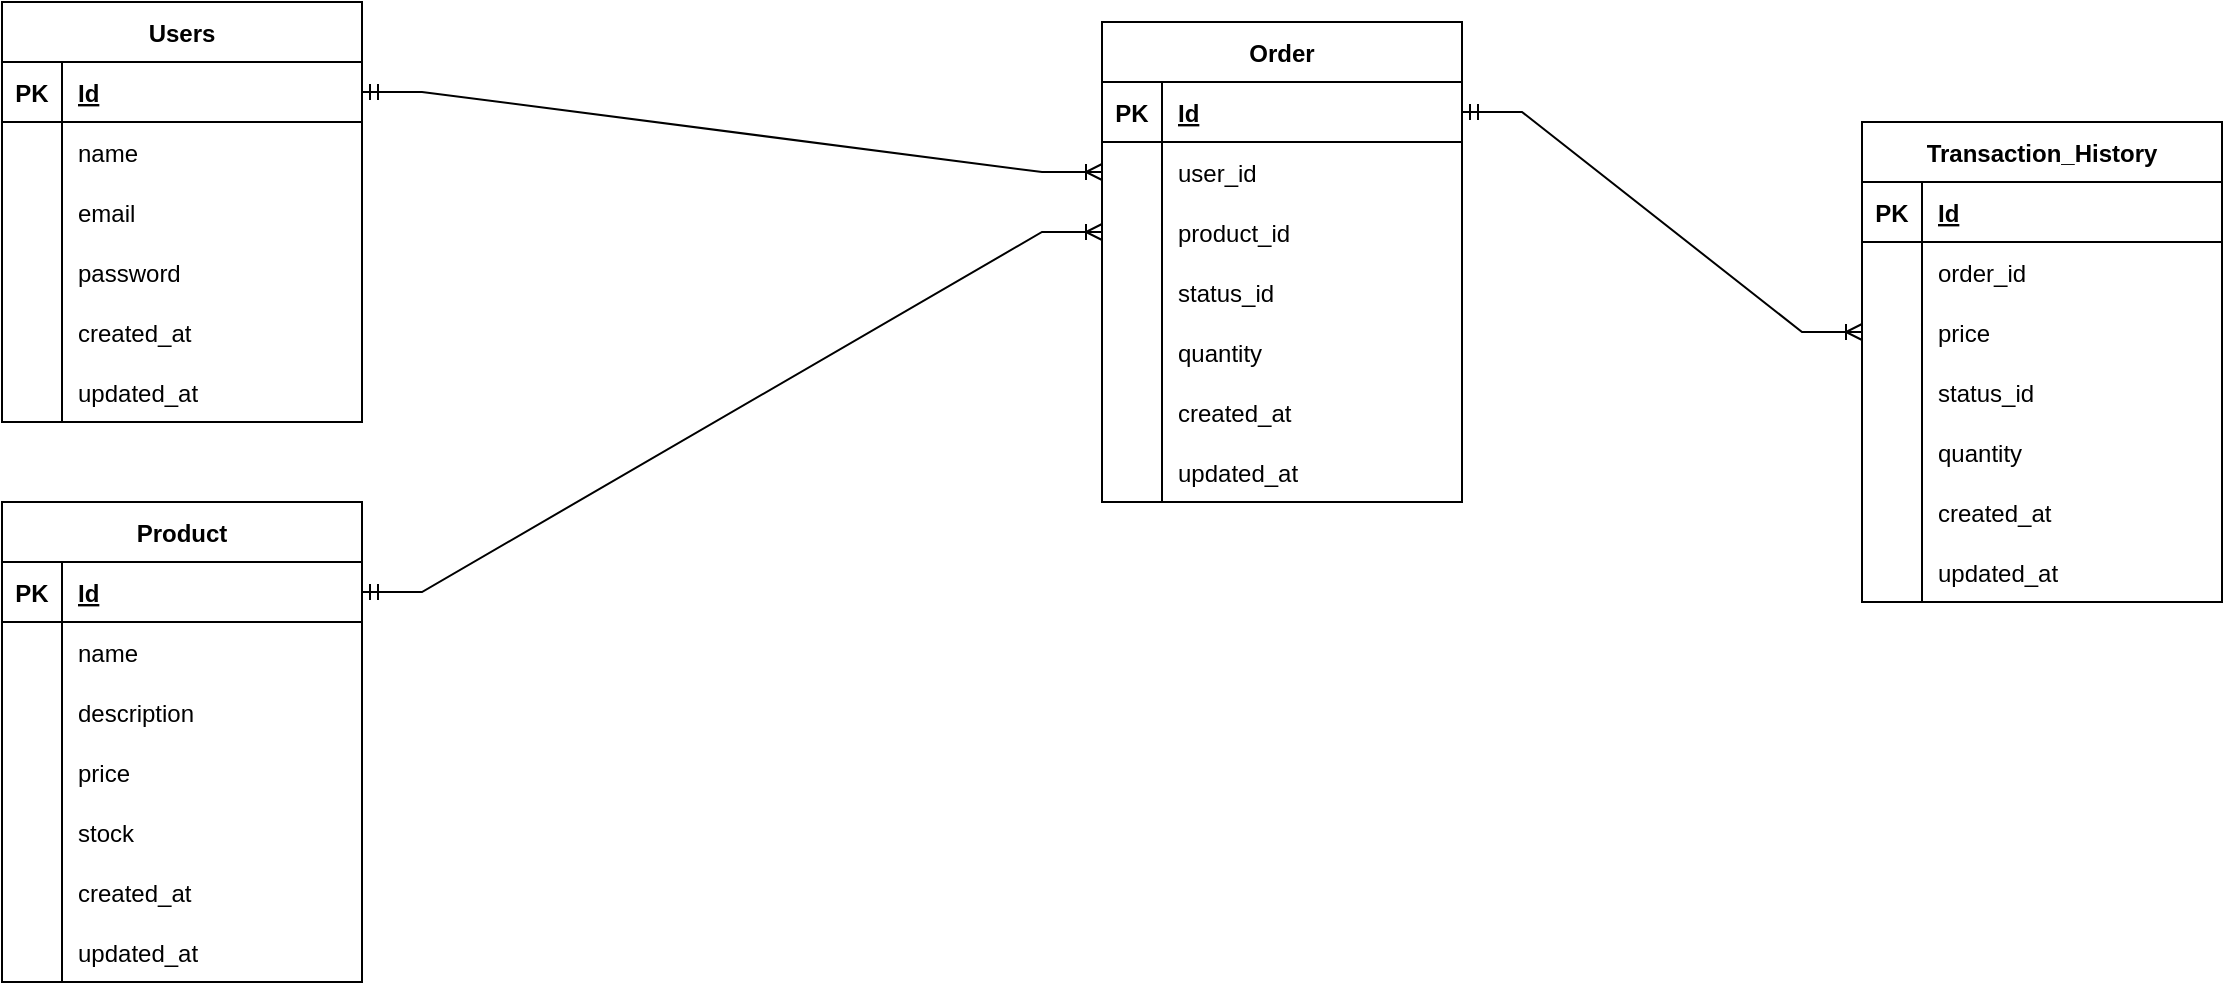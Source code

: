 <mxfile version="20.6.2" type="device"><diagram id="w8SFvjdXLHK2wFSuyOrP" name="ERD"><mxGraphModel dx="898" dy="417" grid="1" gridSize="10" guides="1" tooltips="1" connect="1" arrows="1" fold="1" page="1" pageScale="1" pageWidth="850" pageHeight="1100" math="0" shadow="0"><root><mxCell id="0"/><mxCell id="1" parent="0"/><mxCell id="UYQEgMNr6z1V1oFCzLZn-1" value="Users" style="shape=table;startSize=30;container=1;collapsible=1;childLayout=tableLayout;fixedRows=1;rowLines=0;fontStyle=1;align=center;resizeLast=1;" vertex="1" parent="1"><mxGeometry x="140" y="100" width="180" height="210" as="geometry"/></mxCell><mxCell id="UYQEgMNr6z1V1oFCzLZn-2" value="" style="shape=tableRow;horizontal=0;startSize=0;swimlaneHead=0;swimlaneBody=0;fillColor=none;collapsible=0;dropTarget=0;points=[[0,0.5],[1,0.5]];portConstraint=eastwest;top=0;left=0;right=0;bottom=1;" vertex="1" parent="UYQEgMNr6z1V1oFCzLZn-1"><mxGeometry y="30" width="180" height="30" as="geometry"/></mxCell><mxCell id="UYQEgMNr6z1V1oFCzLZn-3" value="PK" style="shape=partialRectangle;connectable=0;fillColor=none;top=0;left=0;bottom=0;right=0;fontStyle=1;overflow=hidden;" vertex="1" parent="UYQEgMNr6z1V1oFCzLZn-2"><mxGeometry width="30" height="30" as="geometry"><mxRectangle width="30" height="30" as="alternateBounds"/></mxGeometry></mxCell><mxCell id="UYQEgMNr6z1V1oFCzLZn-4" value="Id" style="shape=partialRectangle;connectable=0;fillColor=none;top=0;left=0;bottom=0;right=0;align=left;spacingLeft=6;fontStyle=5;overflow=hidden;" vertex="1" parent="UYQEgMNr6z1V1oFCzLZn-2"><mxGeometry x="30" width="150" height="30" as="geometry"><mxRectangle width="150" height="30" as="alternateBounds"/></mxGeometry></mxCell><mxCell id="UYQEgMNr6z1V1oFCzLZn-5" value="" style="shape=tableRow;horizontal=0;startSize=0;swimlaneHead=0;swimlaneBody=0;fillColor=none;collapsible=0;dropTarget=0;points=[[0,0.5],[1,0.5]];portConstraint=eastwest;top=0;left=0;right=0;bottom=0;" vertex="1" parent="UYQEgMNr6z1V1oFCzLZn-1"><mxGeometry y="60" width="180" height="30" as="geometry"/></mxCell><mxCell id="UYQEgMNr6z1V1oFCzLZn-6" value="" style="shape=partialRectangle;connectable=0;fillColor=none;top=0;left=0;bottom=0;right=0;editable=1;overflow=hidden;" vertex="1" parent="UYQEgMNr6z1V1oFCzLZn-5"><mxGeometry width="30" height="30" as="geometry"><mxRectangle width="30" height="30" as="alternateBounds"/></mxGeometry></mxCell><mxCell id="UYQEgMNr6z1V1oFCzLZn-7" value="name" style="shape=partialRectangle;connectable=0;fillColor=none;top=0;left=0;bottom=0;right=0;align=left;spacingLeft=6;overflow=hidden;" vertex="1" parent="UYQEgMNr6z1V1oFCzLZn-5"><mxGeometry x="30" width="150" height="30" as="geometry"><mxRectangle width="150" height="30" as="alternateBounds"/></mxGeometry></mxCell><mxCell id="UYQEgMNr6z1V1oFCzLZn-8" value="" style="shape=tableRow;horizontal=0;startSize=0;swimlaneHead=0;swimlaneBody=0;fillColor=none;collapsible=0;dropTarget=0;points=[[0,0.5],[1,0.5]];portConstraint=eastwest;top=0;left=0;right=0;bottom=0;" vertex="1" parent="UYQEgMNr6z1V1oFCzLZn-1"><mxGeometry y="90" width="180" height="30" as="geometry"/></mxCell><mxCell id="UYQEgMNr6z1V1oFCzLZn-9" value="" style="shape=partialRectangle;connectable=0;fillColor=none;top=0;left=0;bottom=0;right=0;editable=1;overflow=hidden;" vertex="1" parent="UYQEgMNr6z1V1oFCzLZn-8"><mxGeometry width="30" height="30" as="geometry"><mxRectangle width="30" height="30" as="alternateBounds"/></mxGeometry></mxCell><mxCell id="UYQEgMNr6z1V1oFCzLZn-10" value="email" style="shape=partialRectangle;connectable=0;fillColor=none;top=0;left=0;bottom=0;right=0;align=left;spacingLeft=6;overflow=hidden;" vertex="1" parent="UYQEgMNr6z1V1oFCzLZn-8"><mxGeometry x="30" width="150" height="30" as="geometry"><mxRectangle width="150" height="30" as="alternateBounds"/></mxGeometry></mxCell><mxCell id="UYQEgMNr6z1V1oFCzLZn-11" value="" style="shape=tableRow;horizontal=0;startSize=0;swimlaneHead=0;swimlaneBody=0;fillColor=none;collapsible=0;dropTarget=0;points=[[0,0.5],[1,0.5]];portConstraint=eastwest;top=0;left=0;right=0;bottom=0;" vertex="1" parent="UYQEgMNr6z1V1oFCzLZn-1"><mxGeometry y="120" width="180" height="30" as="geometry"/></mxCell><mxCell id="UYQEgMNr6z1V1oFCzLZn-12" value="" style="shape=partialRectangle;connectable=0;fillColor=none;top=0;left=0;bottom=0;right=0;editable=1;overflow=hidden;" vertex="1" parent="UYQEgMNr6z1V1oFCzLZn-11"><mxGeometry width="30" height="30" as="geometry"><mxRectangle width="30" height="30" as="alternateBounds"/></mxGeometry></mxCell><mxCell id="UYQEgMNr6z1V1oFCzLZn-13" value="password" style="shape=partialRectangle;connectable=0;fillColor=none;top=0;left=0;bottom=0;right=0;align=left;spacingLeft=6;overflow=hidden;" vertex="1" parent="UYQEgMNr6z1V1oFCzLZn-11"><mxGeometry x="30" width="150" height="30" as="geometry"><mxRectangle width="150" height="30" as="alternateBounds"/></mxGeometry></mxCell><mxCell id="UYQEgMNr6z1V1oFCzLZn-14" value="" style="shape=tableRow;horizontal=0;startSize=0;swimlaneHead=0;swimlaneBody=0;fillColor=none;collapsible=0;dropTarget=0;points=[[0,0.5],[1,0.5]];portConstraint=eastwest;top=0;left=0;right=0;bottom=0;" vertex="1" parent="UYQEgMNr6z1V1oFCzLZn-1"><mxGeometry y="150" width="180" height="30" as="geometry"/></mxCell><mxCell id="UYQEgMNr6z1V1oFCzLZn-15" value="" style="shape=partialRectangle;connectable=0;fillColor=none;top=0;left=0;bottom=0;right=0;editable=1;overflow=hidden;" vertex="1" parent="UYQEgMNr6z1V1oFCzLZn-14"><mxGeometry width="30" height="30" as="geometry"><mxRectangle width="30" height="30" as="alternateBounds"/></mxGeometry></mxCell><mxCell id="UYQEgMNr6z1V1oFCzLZn-16" value="created_at" style="shape=partialRectangle;connectable=0;fillColor=none;top=0;left=0;bottom=0;right=0;align=left;spacingLeft=6;overflow=hidden;" vertex="1" parent="UYQEgMNr6z1V1oFCzLZn-14"><mxGeometry x="30" width="150" height="30" as="geometry"><mxRectangle width="150" height="30" as="alternateBounds"/></mxGeometry></mxCell><mxCell id="UYQEgMNr6z1V1oFCzLZn-17" value="" style="shape=tableRow;horizontal=0;startSize=0;swimlaneHead=0;swimlaneBody=0;fillColor=none;collapsible=0;dropTarget=0;points=[[0,0.5],[1,0.5]];portConstraint=eastwest;top=0;left=0;right=0;bottom=0;" vertex="1" parent="UYQEgMNr6z1V1oFCzLZn-1"><mxGeometry y="180" width="180" height="30" as="geometry"/></mxCell><mxCell id="UYQEgMNr6z1V1oFCzLZn-18" value="" style="shape=partialRectangle;connectable=0;fillColor=none;top=0;left=0;bottom=0;right=0;editable=1;overflow=hidden;" vertex="1" parent="UYQEgMNr6z1V1oFCzLZn-17"><mxGeometry width="30" height="30" as="geometry"><mxRectangle width="30" height="30" as="alternateBounds"/></mxGeometry></mxCell><mxCell id="UYQEgMNr6z1V1oFCzLZn-19" value="updated_at" style="shape=partialRectangle;connectable=0;fillColor=none;top=0;left=0;bottom=0;right=0;align=left;spacingLeft=6;overflow=hidden;" vertex="1" parent="UYQEgMNr6z1V1oFCzLZn-17"><mxGeometry x="30" width="150" height="30" as="geometry"><mxRectangle width="150" height="30" as="alternateBounds"/></mxGeometry></mxCell><mxCell id="UYQEgMNr6z1V1oFCzLZn-20" value="Product" style="shape=table;startSize=30;container=1;collapsible=1;childLayout=tableLayout;fixedRows=1;rowLines=0;fontStyle=1;align=center;resizeLast=1;" vertex="1" parent="1"><mxGeometry x="140" y="350" width="180" height="240" as="geometry"/></mxCell><mxCell id="UYQEgMNr6z1V1oFCzLZn-21" value="" style="shape=tableRow;horizontal=0;startSize=0;swimlaneHead=0;swimlaneBody=0;fillColor=none;collapsible=0;dropTarget=0;points=[[0,0.5],[1,0.5]];portConstraint=eastwest;top=0;left=0;right=0;bottom=1;" vertex="1" parent="UYQEgMNr6z1V1oFCzLZn-20"><mxGeometry y="30" width="180" height="30" as="geometry"/></mxCell><mxCell id="UYQEgMNr6z1V1oFCzLZn-22" value="PK" style="shape=partialRectangle;connectable=0;fillColor=none;top=0;left=0;bottom=0;right=0;fontStyle=1;overflow=hidden;" vertex="1" parent="UYQEgMNr6z1V1oFCzLZn-21"><mxGeometry width="30" height="30" as="geometry"><mxRectangle width="30" height="30" as="alternateBounds"/></mxGeometry></mxCell><mxCell id="UYQEgMNr6z1V1oFCzLZn-23" value="Id" style="shape=partialRectangle;connectable=0;fillColor=none;top=0;left=0;bottom=0;right=0;align=left;spacingLeft=6;fontStyle=5;overflow=hidden;" vertex="1" parent="UYQEgMNr6z1V1oFCzLZn-21"><mxGeometry x="30" width="150" height="30" as="geometry"><mxRectangle width="150" height="30" as="alternateBounds"/></mxGeometry></mxCell><mxCell id="UYQEgMNr6z1V1oFCzLZn-24" value="" style="shape=tableRow;horizontal=0;startSize=0;swimlaneHead=0;swimlaneBody=0;fillColor=none;collapsible=0;dropTarget=0;points=[[0,0.5],[1,0.5]];portConstraint=eastwest;top=0;left=0;right=0;bottom=0;" vertex="1" parent="UYQEgMNr6z1V1oFCzLZn-20"><mxGeometry y="60" width="180" height="30" as="geometry"/></mxCell><mxCell id="UYQEgMNr6z1V1oFCzLZn-25" value="" style="shape=partialRectangle;connectable=0;fillColor=none;top=0;left=0;bottom=0;right=0;editable=1;overflow=hidden;" vertex="1" parent="UYQEgMNr6z1V1oFCzLZn-24"><mxGeometry width="30" height="30" as="geometry"><mxRectangle width="30" height="30" as="alternateBounds"/></mxGeometry></mxCell><mxCell id="UYQEgMNr6z1V1oFCzLZn-26" value="name" style="shape=partialRectangle;connectable=0;fillColor=none;top=0;left=0;bottom=0;right=0;align=left;spacingLeft=6;overflow=hidden;" vertex="1" parent="UYQEgMNr6z1V1oFCzLZn-24"><mxGeometry x="30" width="150" height="30" as="geometry"><mxRectangle width="150" height="30" as="alternateBounds"/></mxGeometry></mxCell><mxCell id="UYQEgMNr6z1V1oFCzLZn-27" value="" style="shape=tableRow;horizontal=0;startSize=0;swimlaneHead=0;swimlaneBody=0;fillColor=none;collapsible=0;dropTarget=0;points=[[0,0.5],[1,0.5]];portConstraint=eastwest;top=0;left=0;right=0;bottom=0;" vertex="1" parent="UYQEgMNr6z1V1oFCzLZn-20"><mxGeometry y="90" width="180" height="30" as="geometry"/></mxCell><mxCell id="UYQEgMNr6z1V1oFCzLZn-28" value="" style="shape=partialRectangle;connectable=0;fillColor=none;top=0;left=0;bottom=0;right=0;editable=1;overflow=hidden;" vertex="1" parent="UYQEgMNr6z1V1oFCzLZn-27"><mxGeometry width="30" height="30" as="geometry"><mxRectangle width="30" height="30" as="alternateBounds"/></mxGeometry></mxCell><mxCell id="UYQEgMNr6z1V1oFCzLZn-29" value="description" style="shape=partialRectangle;connectable=0;fillColor=none;top=0;left=0;bottom=0;right=0;align=left;spacingLeft=6;overflow=hidden;" vertex="1" parent="UYQEgMNr6z1V1oFCzLZn-27"><mxGeometry x="30" width="150" height="30" as="geometry"><mxRectangle width="150" height="30" as="alternateBounds"/></mxGeometry></mxCell><mxCell id="UYQEgMNr6z1V1oFCzLZn-30" value="" style="shape=tableRow;horizontal=0;startSize=0;swimlaneHead=0;swimlaneBody=0;fillColor=none;collapsible=0;dropTarget=0;points=[[0,0.5],[1,0.5]];portConstraint=eastwest;top=0;left=0;right=0;bottom=0;" vertex="1" parent="UYQEgMNr6z1V1oFCzLZn-20"><mxGeometry y="120" width="180" height="30" as="geometry"/></mxCell><mxCell id="UYQEgMNr6z1V1oFCzLZn-31" value="" style="shape=partialRectangle;connectable=0;fillColor=none;top=0;left=0;bottom=0;right=0;editable=1;overflow=hidden;" vertex="1" parent="UYQEgMNr6z1V1oFCzLZn-30"><mxGeometry width="30" height="30" as="geometry"><mxRectangle width="30" height="30" as="alternateBounds"/></mxGeometry></mxCell><mxCell id="UYQEgMNr6z1V1oFCzLZn-32" value="price" style="shape=partialRectangle;connectable=0;fillColor=none;top=0;left=0;bottom=0;right=0;align=left;spacingLeft=6;overflow=hidden;" vertex="1" parent="UYQEgMNr6z1V1oFCzLZn-30"><mxGeometry x="30" width="150" height="30" as="geometry"><mxRectangle width="150" height="30" as="alternateBounds"/></mxGeometry></mxCell><mxCell id="UYQEgMNr6z1V1oFCzLZn-39" value="" style="shape=tableRow;horizontal=0;startSize=0;swimlaneHead=0;swimlaneBody=0;fillColor=none;collapsible=0;dropTarget=0;points=[[0,0.5],[1,0.5]];portConstraint=eastwest;top=0;left=0;right=0;bottom=0;" vertex="1" parent="UYQEgMNr6z1V1oFCzLZn-20"><mxGeometry y="150" width="180" height="30" as="geometry"/></mxCell><mxCell id="UYQEgMNr6z1V1oFCzLZn-40" value="" style="shape=partialRectangle;connectable=0;fillColor=none;top=0;left=0;bottom=0;right=0;editable=1;overflow=hidden;" vertex="1" parent="UYQEgMNr6z1V1oFCzLZn-39"><mxGeometry width="30" height="30" as="geometry"><mxRectangle width="30" height="30" as="alternateBounds"/></mxGeometry></mxCell><mxCell id="UYQEgMNr6z1V1oFCzLZn-41" value="stock" style="shape=partialRectangle;connectable=0;fillColor=none;top=0;left=0;bottom=0;right=0;align=left;spacingLeft=6;overflow=hidden;" vertex="1" parent="UYQEgMNr6z1V1oFCzLZn-39"><mxGeometry x="30" width="150" height="30" as="geometry"><mxRectangle width="150" height="30" as="alternateBounds"/></mxGeometry></mxCell><mxCell id="UYQEgMNr6z1V1oFCzLZn-33" value="" style="shape=tableRow;horizontal=0;startSize=0;swimlaneHead=0;swimlaneBody=0;fillColor=none;collapsible=0;dropTarget=0;points=[[0,0.5],[1,0.5]];portConstraint=eastwest;top=0;left=0;right=0;bottom=0;" vertex="1" parent="UYQEgMNr6z1V1oFCzLZn-20"><mxGeometry y="180" width="180" height="30" as="geometry"/></mxCell><mxCell id="UYQEgMNr6z1V1oFCzLZn-34" value="" style="shape=partialRectangle;connectable=0;fillColor=none;top=0;left=0;bottom=0;right=0;editable=1;overflow=hidden;" vertex="1" parent="UYQEgMNr6z1V1oFCzLZn-33"><mxGeometry width="30" height="30" as="geometry"><mxRectangle width="30" height="30" as="alternateBounds"/></mxGeometry></mxCell><mxCell id="UYQEgMNr6z1V1oFCzLZn-35" value="created_at" style="shape=partialRectangle;connectable=0;fillColor=none;top=0;left=0;bottom=0;right=0;align=left;spacingLeft=6;overflow=hidden;" vertex="1" parent="UYQEgMNr6z1V1oFCzLZn-33"><mxGeometry x="30" width="150" height="30" as="geometry"><mxRectangle width="150" height="30" as="alternateBounds"/></mxGeometry></mxCell><mxCell id="UYQEgMNr6z1V1oFCzLZn-36" value="" style="shape=tableRow;horizontal=0;startSize=0;swimlaneHead=0;swimlaneBody=0;fillColor=none;collapsible=0;dropTarget=0;points=[[0,0.5],[1,0.5]];portConstraint=eastwest;top=0;left=0;right=0;bottom=0;" vertex="1" parent="UYQEgMNr6z1V1oFCzLZn-20"><mxGeometry y="210" width="180" height="30" as="geometry"/></mxCell><mxCell id="UYQEgMNr6z1V1oFCzLZn-37" value="" style="shape=partialRectangle;connectable=0;fillColor=none;top=0;left=0;bottom=0;right=0;editable=1;overflow=hidden;" vertex="1" parent="UYQEgMNr6z1V1oFCzLZn-36"><mxGeometry width="30" height="30" as="geometry"><mxRectangle width="30" height="30" as="alternateBounds"/></mxGeometry></mxCell><mxCell id="UYQEgMNr6z1V1oFCzLZn-38" value="updated_at" style="shape=partialRectangle;connectable=0;fillColor=none;top=0;left=0;bottom=0;right=0;align=left;spacingLeft=6;overflow=hidden;" vertex="1" parent="UYQEgMNr6z1V1oFCzLZn-36"><mxGeometry x="30" width="150" height="30" as="geometry"><mxRectangle width="150" height="30" as="alternateBounds"/></mxGeometry></mxCell><mxCell id="UYQEgMNr6z1V1oFCzLZn-42" value="Order" style="shape=table;startSize=30;container=1;collapsible=1;childLayout=tableLayout;fixedRows=1;rowLines=0;fontStyle=1;align=center;resizeLast=1;" vertex="1" parent="1"><mxGeometry x="690" y="110" width="180" height="240" as="geometry"/></mxCell><mxCell id="UYQEgMNr6z1V1oFCzLZn-43" value="" style="shape=tableRow;horizontal=0;startSize=0;swimlaneHead=0;swimlaneBody=0;fillColor=none;collapsible=0;dropTarget=0;points=[[0,0.5],[1,0.5]];portConstraint=eastwest;top=0;left=0;right=0;bottom=1;" vertex="1" parent="UYQEgMNr6z1V1oFCzLZn-42"><mxGeometry y="30" width="180" height="30" as="geometry"/></mxCell><mxCell id="UYQEgMNr6z1V1oFCzLZn-44" value="PK" style="shape=partialRectangle;connectable=0;fillColor=none;top=0;left=0;bottom=0;right=0;fontStyle=1;overflow=hidden;" vertex="1" parent="UYQEgMNr6z1V1oFCzLZn-43"><mxGeometry width="30" height="30" as="geometry"><mxRectangle width="30" height="30" as="alternateBounds"/></mxGeometry></mxCell><mxCell id="UYQEgMNr6z1V1oFCzLZn-45" value="Id" style="shape=partialRectangle;connectable=0;fillColor=none;top=0;left=0;bottom=0;right=0;align=left;spacingLeft=6;fontStyle=5;overflow=hidden;" vertex="1" parent="UYQEgMNr6z1V1oFCzLZn-43"><mxGeometry x="30" width="150" height="30" as="geometry"><mxRectangle width="150" height="30" as="alternateBounds"/></mxGeometry></mxCell><mxCell id="UYQEgMNr6z1V1oFCzLZn-46" value="" style="shape=tableRow;horizontal=0;startSize=0;swimlaneHead=0;swimlaneBody=0;fillColor=none;collapsible=0;dropTarget=0;points=[[0,0.5],[1,0.5]];portConstraint=eastwest;top=0;left=0;right=0;bottom=0;" vertex="1" parent="UYQEgMNr6z1V1oFCzLZn-42"><mxGeometry y="60" width="180" height="30" as="geometry"/></mxCell><mxCell id="UYQEgMNr6z1V1oFCzLZn-47" value="" style="shape=partialRectangle;connectable=0;fillColor=none;top=0;left=0;bottom=0;right=0;editable=1;overflow=hidden;" vertex="1" parent="UYQEgMNr6z1V1oFCzLZn-46"><mxGeometry width="30" height="30" as="geometry"><mxRectangle width="30" height="30" as="alternateBounds"/></mxGeometry></mxCell><mxCell id="UYQEgMNr6z1V1oFCzLZn-48" value="user_id" style="shape=partialRectangle;connectable=0;fillColor=none;top=0;left=0;bottom=0;right=0;align=left;spacingLeft=6;overflow=hidden;" vertex="1" parent="UYQEgMNr6z1V1oFCzLZn-46"><mxGeometry x="30" width="150" height="30" as="geometry"><mxRectangle width="150" height="30" as="alternateBounds"/></mxGeometry></mxCell><mxCell id="UYQEgMNr6z1V1oFCzLZn-49" value="" style="shape=tableRow;horizontal=0;startSize=0;swimlaneHead=0;swimlaneBody=0;fillColor=none;collapsible=0;dropTarget=0;points=[[0,0.5],[1,0.5]];portConstraint=eastwest;top=0;left=0;right=0;bottom=0;" vertex="1" parent="UYQEgMNr6z1V1oFCzLZn-42"><mxGeometry y="90" width="180" height="30" as="geometry"/></mxCell><mxCell id="UYQEgMNr6z1V1oFCzLZn-50" value="" style="shape=partialRectangle;connectable=0;fillColor=none;top=0;left=0;bottom=0;right=0;editable=1;overflow=hidden;" vertex="1" parent="UYQEgMNr6z1V1oFCzLZn-49"><mxGeometry width="30" height="30" as="geometry"><mxRectangle width="30" height="30" as="alternateBounds"/></mxGeometry></mxCell><mxCell id="UYQEgMNr6z1V1oFCzLZn-51" value="product_id" style="shape=partialRectangle;connectable=0;fillColor=none;top=0;left=0;bottom=0;right=0;align=left;spacingLeft=6;overflow=hidden;" vertex="1" parent="UYQEgMNr6z1V1oFCzLZn-49"><mxGeometry x="30" width="150" height="30" as="geometry"><mxRectangle width="150" height="30" as="alternateBounds"/></mxGeometry></mxCell><mxCell id="UYQEgMNr6z1V1oFCzLZn-52" value="" style="shape=tableRow;horizontal=0;startSize=0;swimlaneHead=0;swimlaneBody=0;fillColor=none;collapsible=0;dropTarget=0;points=[[0,0.5],[1,0.5]];portConstraint=eastwest;top=0;left=0;right=0;bottom=0;" vertex="1" parent="UYQEgMNr6z1V1oFCzLZn-42"><mxGeometry y="120" width="180" height="30" as="geometry"/></mxCell><mxCell id="UYQEgMNr6z1V1oFCzLZn-53" value="" style="shape=partialRectangle;connectable=0;fillColor=none;top=0;left=0;bottom=0;right=0;editable=1;overflow=hidden;" vertex="1" parent="UYQEgMNr6z1V1oFCzLZn-52"><mxGeometry width="30" height="30" as="geometry"><mxRectangle width="30" height="30" as="alternateBounds"/></mxGeometry></mxCell><mxCell id="UYQEgMNr6z1V1oFCzLZn-54" value="status_id" style="shape=partialRectangle;connectable=0;fillColor=none;top=0;left=0;bottom=0;right=0;align=left;spacingLeft=6;overflow=hidden;" vertex="1" parent="UYQEgMNr6z1V1oFCzLZn-52"><mxGeometry x="30" width="150" height="30" as="geometry"><mxRectangle width="150" height="30" as="alternateBounds"/></mxGeometry></mxCell><mxCell id="UYQEgMNr6z1V1oFCzLZn-70" value="" style="shape=tableRow;horizontal=0;startSize=0;swimlaneHead=0;swimlaneBody=0;fillColor=none;collapsible=0;dropTarget=0;points=[[0,0.5],[1,0.5]];portConstraint=eastwest;top=0;left=0;right=0;bottom=0;" vertex="1" parent="UYQEgMNr6z1V1oFCzLZn-42"><mxGeometry y="150" width="180" height="30" as="geometry"/></mxCell><mxCell id="UYQEgMNr6z1V1oFCzLZn-71" value="" style="shape=partialRectangle;connectable=0;fillColor=none;top=0;left=0;bottom=0;right=0;editable=1;overflow=hidden;" vertex="1" parent="UYQEgMNr6z1V1oFCzLZn-70"><mxGeometry width="30" height="30" as="geometry"><mxRectangle width="30" height="30" as="alternateBounds"/></mxGeometry></mxCell><mxCell id="UYQEgMNr6z1V1oFCzLZn-72" value="quantity" style="shape=partialRectangle;connectable=0;fillColor=none;top=0;left=0;bottom=0;right=0;align=left;spacingLeft=6;overflow=hidden;" vertex="1" parent="UYQEgMNr6z1V1oFCzLZn-70"><mxGeometry x="30" width="150" height="30" as="geometry"><mxRectangle width="150" height="30" as="alternateBounds"/></mxGeometry></mxCell><mxCell id="UYQEgMNr6z1V1oFCzLZn-58" value="" style="shape=tableRow;horizontal=0;startSize=0;swimlaneHead=0;swimlaneBody=0;fillColor=none;collapsible=0;dropTarget=0;points=[[0,0.5],[1,0.5]];portConstraint=eastwest;top=0;left=0;right=0;bottom=0;" vertex="1" parent="UYQEgMNr6z1V1oFCzLZn-42"><mxGeometry y="180" width="180" height="30" as="geometry"/></mxCell><mxCell id="UYQEgMNr6z1V1oFCzLZn-59" value="" style="shape=partialRectangle;connectable=0;fillColor=none;top=0;left=0;bottom=0;right=0;editable=1;overflow=hidden;" vertex="1" parent="UYQEgMNr6z1V1oFCzLZn-58"><mxGeometry width="30" height="30" as="geometry"><mxRectangle width="30" height="30" as="alternateBounds"/></mxGeometry></mxCell><mxCell id="UYQEgMNr6z1V1oFCzLZn-60" value="created_at" style="shape=partialRectangle;connectable=0;fillColor=none;top=0;left=0;bottom=0;right=0;align=left;spacingLeft=6;overflow=hidden;" vertex="1" parent="UYQEgMNr6z1V1oFCzLZn-58"><mxGeometry x="30" width="150" height="30" as="geometry"><mxRectangle width="150" height="30" as="alternateBounds"/></mxGeometry></mxCell><mxCell id="UYQEgMNr6z1V1oFCzLZn-61" value="" style="shape=tableRow;horizontal=0;startSize=0;swimlaneHead=0;swimlaneBody=0;fillColor=none;collapsible=0;dropTarget=0;points=[[0,0.5],[1,0.5]];portConstraint=eastwest;top=0;left=0;right=0;bottom=0;" vertex="1" parent="UYQEgMNr6z1V1oFCzLZn-42"><mxGeometry y="210" width="180" height="30" as="geometry"/></mxCell><mxCell id="UYQEgMNr6z1V1oFCzLZn-62" value="" style="shape=partialRectangle;connectable=0;fillColor=none;top=0;left=0;bottom=0;right=0;editable=1;overflow=hidden;" vertex="1" parent="UYQEgMNr6z1V1oFCzLZn-61"><mxGeometry width="30" height="30" as="geometry"><mxRectangle width="30" height="30" as="alternateBounds"/></mxGeometry></mxCell><mxCell id="UYQEgMNr6z1V1oFCzLZn-63" value="updated_at" style="shape=partialRectangle;connectable=0;fillColor=none;top=0;left=0;bottom=0;right=0;align=left;spacingLeft=6;overflow=hidden;" vertex="1" parent="UYQEgMNr6z1V1oFCzLZn-61"><mxGeometry x="30" width="150" height="30" as="geometry"><mxRectangle width="150" height="30" as="alternateBounds"/></mxGeometry></mxCell><mxCell id="UYQEgMNr6z1V1oFCzLZn-68" value="" style="edgeStyle=entityRelationEdgeStyle;fontSize=12;html=1;endArrow=ERoneToMany;startArrow=ERmandOne;rounded=0;exitX=1;exitY=0.5;exitDx=0;exitDy=0;entryX=0;entryY=0.5;entryDx=0;entryDy=0;" edge="1" parent="1" source="UYQEgMNr6z1V1oFCzLZn-2" target="UYQEgMNr6z1V1oFCzLZn-46"><mxGeometry width="100" height="100" relative="1" as="geometry"><mxPoint x="460" y="360" as="sourcePoint"/><mxPoint x="560" y="260" as="targetPoint"/></mxGeometry></mxCell><mxCell id="UYQEgMNr6z1V1oFCzLZn-69" value="" style="edgeStyle=entityRelationEdgeStyle;fontSize=12;html=1;endArrow=ERoneToMany;startArrow=ERmandOne;rounded=0;exitX=1;exitY=0.5;exitDx=0;exitDy=0;entryX=0;entryY=0.5;entryDx=0;entryDy=0;" edge="1" parent="1" source="UYQEgMNr6z1V1oFCzLZn-21" target="UYQEgMNr6z1V1oFCzLZn-49"><mxGeometry width="100" height="100" relative="1" as="geometry"><mxPoint x="330" y="155" as="sourcePoint"/><mxPoint x="700" y="195" as="targetPoint"/></mxGeometry></mxCell><mxCell id="UYQEgMNr6z1V1oFCzLZn-73" value="Transaction_History" style="shape=table;startSize=30;container=1;collapsible=1;childLayout=tableLayout;fixedRows=1;rowLines=0;fontStyle=1;align=center;resizeLast=1;" vertex="1" parent="1"><mxGeometry x="1070" y="160" width="180" height="240" as="geometry"/></mxCell><mxCell id="UYQEgMNr6z1V1oFCzLZn-74" value="" style="shape=tableRow;horizontal=0;startSize=0;swimlaneHead=0;swimlaneBody=0;fillColor=none;collapsible=0;dropTarget=0;points=[[0,0.5],[1,0.5]];portConstraint=eastwest;top=0;left=0;right=0;bottom=1;" vertex="1" parent="UYQEgMNr6z1V1oFCzLZn-73"><mxGeometry y="30" width="180" height="30" as="geometry"/></mxCell><mxCell id="UYQEgMNr6z1V1oFCzLZn-75" value="PK" style="shape=partialRectangle;connectable=0;fillColor=none;top=0;left=0;bottom=0;right=0;fontStyle=1;overflow=hidden;" vertex="1" parent="UYQEgMNr6z1V1oFCzLZn-74"><mxGeometry width="30" height="30" as="geometry"><mxRectangle width="30" height="30" as="alternateBounds"/></mxGeometry></mxCell><mxCell id="UYQEgMNr6z1V1oFCzLZn-76" value="Id" style="shape=partialRectangle;connectable=0;fillColor=none;top=0;left=0;bottom=0;right=0;align=left;spacingLeft=6;fontStyle=5;overflow=hidden;" vertex="1" parent="UYQEgMNr6z1V1oFCzLZn-74"><mxGeometry x="30" width="150" height="30" as="geometry"><mxRectangle width="150" height="30" as="alternateBounds"/></mxGeometry></mxCell><mxCell id="UYQEgMNr6z1V1oFCzLZn-77" value="" style="shape=tableRow;horizontal=0;startSize=0;swimlaneHead=0;swimlaneBody=0;fillColor=none;collapsible=0;dropTarget=0;points=[[0,0.5],[1,0.5]];portConstraint=eastwest;top=0;left=0;right=0;bottom=0;" vertex="1" parent="UYQEgMNr6z1V1oFCzLZn-73"><mxGeometry y="60" width="180" height="30" as="geometry"/></mxCell><mxCell id="UYQEgMNr6z1V1oFCzLZn-78" value="" style="shape=partialRectangle;connectable=0;fillColor=none;top=0;left=0;bottom=0;right=0;editable=1;overflow=hidden;" vertex="1" parent="UYQEgMNr6z1V1oFCzLZn-77"><mxGeometry width="30" height="30" as="geometry"><mxRectangle width="30" height="30" as="alternateBounds"/></mxGeometry></mxCell><mxCell id="UYQEgMNr6z1V1oFCzLZn-79" value="order_id" style="shape=partialRectangle;connectable=0;fillColor=none;top=0;left=0;bottom=0;right=0;align=left;spacingLeft=6;overflow=hidden;" vertex="1" parent="UYQEgMNr6z1V1oFCzLZn-77"><mxGeometry x="30" width="150" height="30" as="geometry"><mxRectangle width="150" height="30" as="alternateBounds"/></mxGeometry></mxCell><mxCell id="UYQEgMNr6z1V1oFCzLZn-80" value="" style="shape=tableRow;horizontal=0;startSize=0;swimlaneHead=0;swimlaneBody=0;fillColor=none;collapsible=0;dropTarget=0;points=[[0,0.5],[1,0.5]];portConstraint=eastwest;top=0;left=0;right=0;bottom=0;" vertex="1" parent="UYQEgMNr6z1V1oFCzLZn-73"><mxGeometry y="90" width="180" height="30" as="geometry"/></mxCell><mxCell id="UYQEgMNr6z1V1oFCzLZn-81" value="" style="shape=partialRectangle;connectable=0;fillColor=none;top=0;left=0;bottom=0;right=0;editable=1;overflow=hidden;" vertex="1" parent="UYQEgMNr6z1V1oFCzLZn-80"><mxGeometry width="30" height="30" as="geometry"><mxRectangle width="30" height="30" as="alternateBounds"/></mxGeometry></mxCell><mxCell id="UYQEgMNr6z1V1oFCzLZn-82" value="price" style="shape=partialRectangle;connectable=0;fillColor=none;top=0;left=0;bottom=0;right=0;align=left;spacingLeft=6;overflow=hidden;" vertex="1" parent="UYQEgMNr6z1V1oFCzLZn-80"><mxGeometry x="30" width="150" height="30" as="geometry"><mxRectangle width="150" height="30" as="alternateBounds"/></mxGeometry></mxCell><mxCell id="UYQEgMNr6z1V1oFCzLZn-83" value="" style="shape=tableRow;horizontal=0;startSize=0;swimlaneHead=0;swimlaneBody=0;fillColor=none;collapsible=0;dropTarget=0;points=[[0,0.5],[1,0.5]];portConstraint=eastwest;top=0;left=0;right=0;bottom=0;" vertex="1" parent="UYQEgMNr6z1V1oFCzLZn-73"><mxGeometry y="120" width="180" height="30" as="geometry"/></mxCell><mxCell id="UYQEgMNr6z1V1oFCzLZn-84" value="" style="shape=partialRectangle;connectable=0;fillColor=none;top=0;left=0;bottom=0;right=0;editable=1;overflow=hidden;" vertex="1" parent="UYQEgMNr6z1V1oFCzLZn-83"><mxGeometry width="30" height="30" as="geometry"><mxRectangle width="30" height="30" as="alternateBounds"/></mxGeometry></mxCell><mxCell id="UYQEgMNr6z1V1oFCzLZn-85" value="status_id" style="shape=partialRectangle;connectable=0;fillColor=none;top=0;left=0;bottom=0;right=0;align=left;spacingLeft=6;overflow=hidden;" vertex="1" parent="UYQEgMNr6z1V1oFCzLZn-83"><mxGeometry x="30" width="150" height="30" as="geometry"><mxRectangle width="150" height="30" as="alternateBounds"/></mxGeometry></mxCell><mxCell id="UYQEgMNr6z1V1oFCzLZn-86" value="" style="shape=tableRow;horizontal=0;startSize=0;swimlaneHead=0;swimlaneBody=0;fillColor=none;collapsible=0;dropTarget=0;points=[[0,0.5],[1,0.5]];portConstraint=eastwest;top=0;left=0;right=0;bottom=0;" vertex="1" parent="UYQEgMNr6z1V1oFCzLZn-73"><mxGeometry y="150" width="180" height="30" as="geometry"/></mxCell><mxCell id="UYQEgMNr6z1V1oFCzLZn-87" value="" style="shape=partialRectangle;connectable=0;fillColor=none;top=0;left=0;bottom=0;right=0;editable=1;overflow=hidden;" vertex="1" parent="UYQEgMNr6z1V1oFCzLZn-86"><mxGeometry width="30" height="30" as="geometry"><mxRectangle width="30" height="30" as="alternateBounds"/></mxGeometry></mxCell><mxCell id="UYQEgMNr6z1V1oFCzLZn-88" value="quantity" style="shape=partialRectangle;connectable=0;fillColor=none;top=0;left=0;bottom=0;right=0;align=left;spacingLeft=6;overflow=hidden;" vertex="1" parent="UYQEgMNr6z1V1oFCzLZn-86"><mxGeometry x="30" width="150" height="30" as="geometry"><mxRectangle width="150" height="30" as="alternateBounds"/></mxGeometry></mxCell><mxCell id="UYQEgMNr6z1V1oFCzLZn-89" value="" style="shape=tableRow;horizontal=0;startSize=0;swimlaneHead=0;swimlaneBody=0;fillColor=none;collapsible=0;dropTarget=0;points=[[0,0.5],[1,0.5]];portConstraint=eastwest;top=0;left=0;right=0;bottom=0;" vertex="1" parent="UYQEgMNr6z1V1oFCzLZn-73"><mxGeometry y="180" width="180" height="30" as="geometry"/></mxCell><mxCell id="UYQEgMNr6z1V1oFCzLZn-90" value="" style="shape=partialRectangle;connectable=0;fillColor=none;top=0;left=0;bottom=0;right=0;editable=1;overflow=hidden;" vertex="1" parent="UYQEgMNr6z1V1oFCzLZn-89"><mxGeometry width="30" height="30" as="geometry"><mxRectangle width="30" height="30" as="alternateBounds"/></mxGeometry></mxCell><mxCell id="UYQEgMNr6z1V1oFCzLZn-91" value="created_at" style="shape=partialRectangle;connectable=0;fillColor=none;top=0;left=0;bottom=0;right=0;align=left;spacingLeft=6;overflow=hidden;" vertex="1" parent="UYQEgMNr6z1V1oFCzLZn-89"><mxGeometry x="30" width="150" height="30" as="geometry"><mxRectangle width="150" height="30" as="alternateBounds"/></mxGeometry></mxCell><mxCell id="UYQEgMNr6z1V1oFCzLZn-92" value="" style="shape=tableRow;horizontal=0;startSize=0;swimlaneHead=0;swimlaneBody=0;fillColor=none;collapsible=0;dropTarget=0;points=[[0,0.5],[1,0.5]];portConstraint=eastwest;top=0;left=0;right=0;bottom=0;" vertex="1" parent="UYQEgMNr6z1V1oFCzLZn-73"><mxGeometry y="210" width="180" height="30" as="geometry"/></mxCell><mxCell id="UYQEgMNr6z1V1oFCzLZn-93" value="" style="shape=partialRectangle;connectable=0;fillColor=none;top=0;left=0;bottom=0;right=0;editable=1;overflow=hidden;" vertex="1" parent="UYQEgMNr6z1V1oFCzLZn-92"><mxGeometry width="30" height="30" as="geometry"><mxRectangle width="30" height="30" as="alternateBounds"/></mxGeometry></mxCell><mxCell id="UYQEgMNr6z1V1oFCzLZn-94" value="updated_at" style="shape=partialRectangle;connectable=0;fillColor=none;top=0;left=0;bottom=0;right=0;align=left;spacingLeft=6;overflow=hidden;" vertex="1" parent="UYQEgMNr6z1V1oFCzLZn-92"><mxGeometry x="30" width="150" height="30" as="geometry"><mxRectangle width="150" height="30" as="alternateBounds"/></mxGeometry></mxCell><mxCell id="UYQEgMNr6z1V1oFCzLZn-96" value="" style="edgeStyle=entityRelationEdgeStyle;fontSize=12;html=1;endArrow=ERoneToMany;startArrow=ERmandOne;rounded=0;exitX=1;exitY=0.5;exitDx=0;exitDy=0;entryX=0;entryY=0.5;entryDx=0;entryDy=0;" edge="1" parent="1" source="UYQEgMNr6z1V1oFCzLZn-43" target="UYQEgMNr6z1V1oFCzLZn-80"><mxGeometry width="100" height="100" relative="1" as="geometry"><mxPoint x="330" y="405" as="sourcePoint"/><mxPoint x="700" y="225" as="targetPoint"/></mxGeometry></mxCell></root></mxGraphModel></diagram></mxfile>